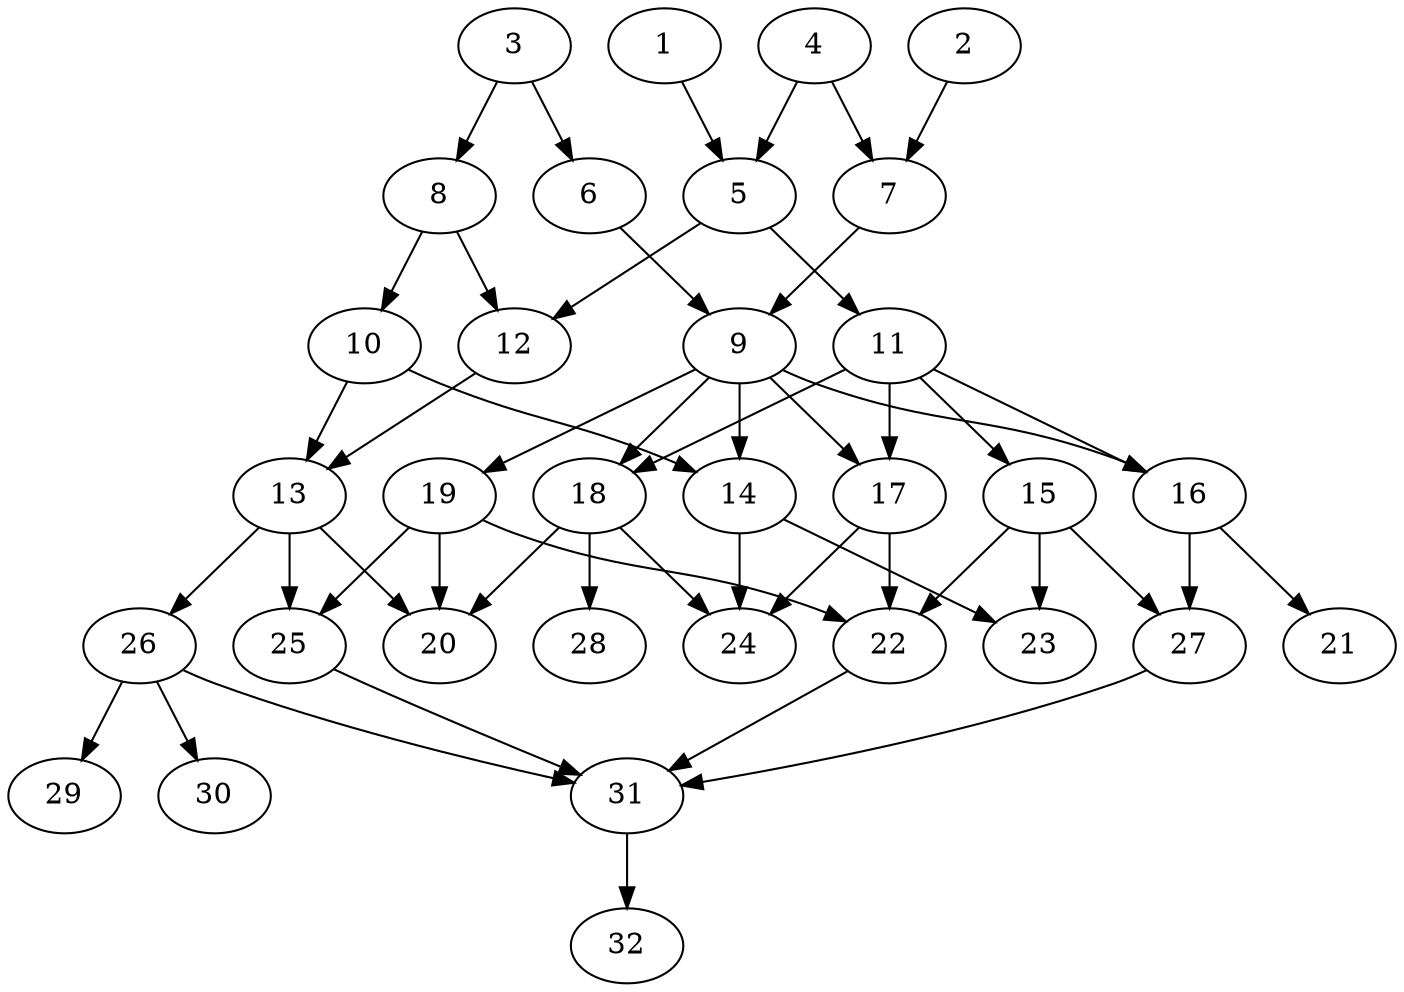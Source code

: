 // DAG (tier=2-normal, mode=data, n=32, ccr=0.427, fat=0.541, density=0.478, regular=0.410, jump=0.197, mindata=2097152, maxdata=16777216)
// DAG automatically generated by daggen at Sun Aug 24 16:33:34 2025
// /home/ermia/Project/Environments/daggen/bin/daggen --dot --ccr 0.427 --fat 0.541 --regular 0.410 --density 0.478 --jump 0.197 --mindata 2097152 --maxdata 16777216 -n 32 
digraph G {
  1 [size="2611590838582491648", alpha="0.12", expect_size="1305795419291245824"]
  1 -> 5 [size ="1297541236785152"]
  2 [size="1066366362951976", alpha="0.01", expect_size="533183181475988"]
  2 -> 7 [size ="116147332579328"]
  3 [size="659549571892488320", alpha="0.05", expect_size="329774785946244160"]
  3 -> 6 [size ="295283103629312"]
  3 -> 8 [size ="295283103629312"]
  4 [size="12773295286247916", alpha="0.05", expect_size="6386647643123958"]
  4 -> 5 [size ="1358757606981632"]
  4 -> 7 [size ="1358757606981632"]
  5 [size="276521603595375104", alpha="0.04", expect_size="138260801797687552"]
  5 -> 11 [size ="102877922066432"]
  5 -> 12 [size ="102877922066432"]
  6 [size="2613840187516212", alpha="0.07", expect_size="1306920093758106"]
  6 -> 9 [size ="166638431240192"]
  7 [size="6344241413829765", alpha="0.03", expect_size="3172120706914882"]
  7 -> 9 [size ="674202701004800"]
  8 [size="4269845261453956743168", alpha="0.14", expect_size="2134922630726978371584"]
  8 -> 10 [size ="2105546052206592"]
  8 -> 12 [size ="2105546052206592"]
  9 [size="430669129073017024", alpha="0.11", expect_size="215334564536508512"]
  9 -> 14 [size ="574276352606208"]
  9 -> 16 [size ="574276352606208"]
  9 -> 17 [size ="574276352606208"]
  9 -> 18 [size ="574276352606208"]
  9 -> 19 [size ="574276352606208"]
  10 [size="3377490749588395", alpha="0.09", expect_size="1688745374794197"]
  10 -> 13 [size ="167836995551232"]
  10 -> 14 [size ="167836995551232"]
  11 [size="100599706444223424", alpha="0.14", expect_size="50299853222111712"]
  11 -> 15 [size ="2091482139852800"]
  11 -> 16 [size ="2091482139852800"]
  11 -> 17 [size ="2091482139852800"]
  11 -> 18 [size ="2091482139852800"]
  12 [size="3599855714157326336", alpha="0.17", expect_size="1799927857078663168"]
  12 -> 13 [size ="1347039182979072"]
  13 [size="2879307026423315693568", alpha="0.20", expect_size="1439653513211657846784"]
  13 -> 20 [size ="1619130939604992"]
  13 -> 25 [size ="1619130939604992"]
  13 -> 26 [size ="1619130939604992"]
  14 [size="3278762932450049536", alpha="0.04", expect_size="1639381466225024768"]
  14 -> 23 [size ="1322490357874688"]
  14 -> 24 [size ="1322490357874688"]
  15 [size="17551866161276740", alpha="0.16", expect_size="8775933080638370"]
  15 -> 22 [size ="1597063489912832"]
  15 -> 23 [size ="1597063489912832"]
  15 -> 27 [size ="1597063489912832"]
  16 [size="885859526616611328", alpha="0.06", expect_size="442929763308305664"]
  16 -> 21 [size ="1765651525926912"]
  16 -> 27 [size ="1765651525926912"]
  17 [size="120088178339472211968", alpha="0.07", expect_size="60044089169736105984"]
  17 -> 22 [size ="194725797691392"]
  17 -> 24 [size ="194725797691392"]
  18 [size="75373148184572496", alpha="0.19", expect_size="37686574092286248"]
  18 -> 20 [size ="2182251416649728"]
  18 -> 24 [size ="2182251416649728"]
  18 -> 28 [size ="2182251416649728"]
  19 [size="116607939043932504064", alpha="0.19", expect_size="58303969521966252032"]
  19 -> 20 [size ="190945194672128"]
  19 -> 22 [size ="190945194672128"]
  19 -> 25 [size ="190945194672128"]
  20 [size="818262186761255936", alpha="0.04", expect_size="409131093380627968"]
  21 [size="112836550754058633216", alpha="0.18", expect_size="56418275377029316608"]
  22 [size="36950717754267064", alpha="0.09", expect_size="18475358877133532"]
  22 -> 31 [size ="984617528066048"]
  23 [size="1565362531830516480", alpha="0.09", expect_size="782681265915258240"]
  24 [size="40067553838925600", alpha="0.15", expect_size="20033776919462800"]
  25 [size="656390786570803740672", alpha="0.09", expect_size="328195393285401870336"]
  25 -> 31 [size ="604224463306752"]
  26 [size="35814822241124745216", alpha="0.05", expect_size="17907411120562372608"]
  26 -> 29 [size ="86922428940288"]
  26 -> 30 [size ="86922428940288"]
  26 -> 31 [size ="86922428940288"]
  27 [size="4846134523383670", alpha="0.16", expect_size="2423067261691835"]
  27 -> 31 [size ="541578808524800"]
  28 [size="1336513579741066821632", alpha="0.16", expect_size="668256789870533410816"]
  29 [size="2607903655605894643712", alpha="0.08", expect_size="1303951827802947321856"]
  30 [size="2994806224087800832", alpha="0.05", expect_size="1497403112043900416"]
  31 [size="228115347313600608", alpha="0.19", expect_size="114057673656800304"]
  31 -> 32 [size ="451325775052800"]
  32 [size="2163265985291747328000", alpha="0.04", expect_size="1081632992645873664000"]
}